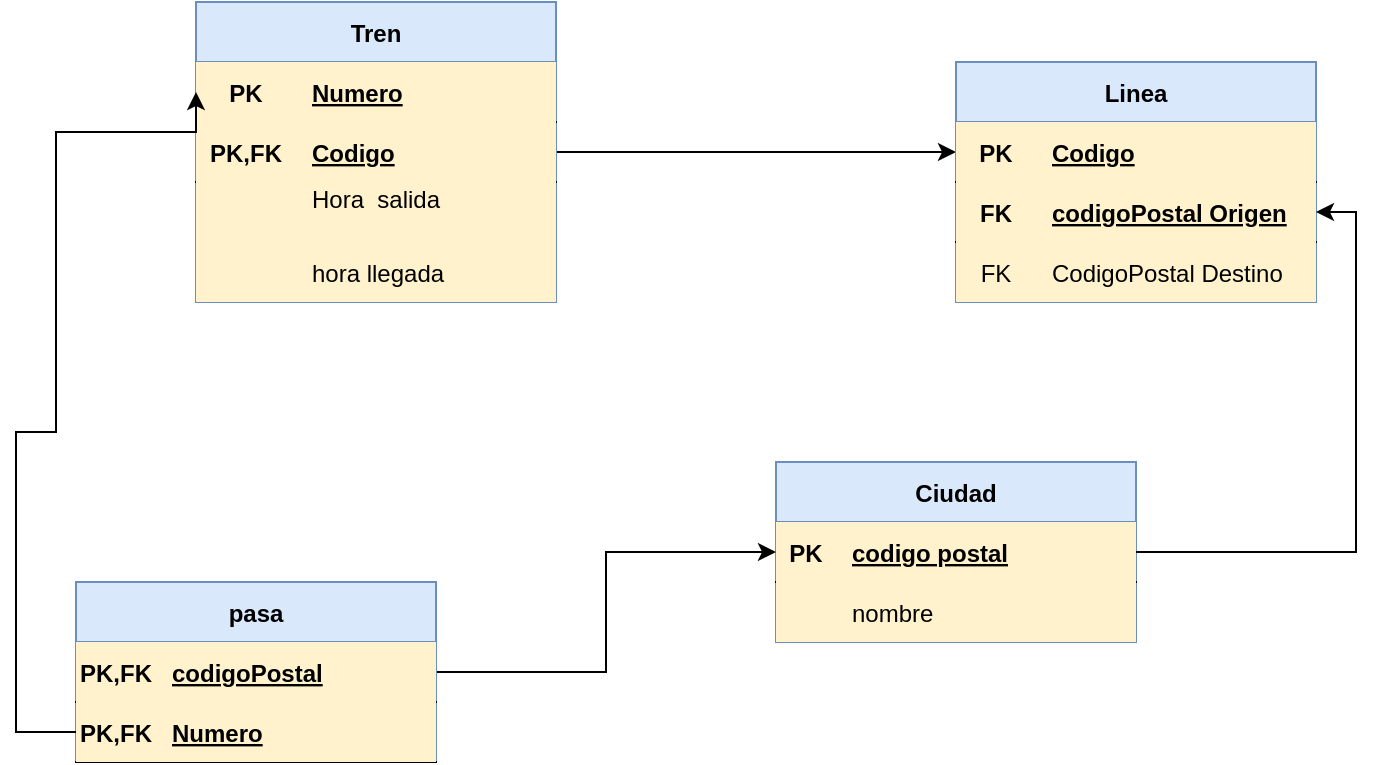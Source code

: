 <mxfile version="20.6.0" type="device"><diagram id="R2lEEEUBdFMjLlhIrx00" name="Page-1"><mxGraphModel dx="1038" dy="579" grid="1" gridSize="10" guides="1" tooltips="1" connect="1" arrows="1" fold="1" page="1" pageScale="1" pageWidth="850" pageHeight="1100" math="0" shadow="0" extFonts="Permanent Marker^https://fonts.googleapis.com/css?family=Permanent+Marker"><root><mxCell id="0"/><mxCell id="1" parent="0"/><mxCell id="i1Px5c_fvmQlWHDZ04qq-43" style="edgeStyle=orthogonalEdgeStyle;rounded=0;orthogonalLoop=1;jettySize=auto;html=1;entryX=0;entryY=0.5;entryDx=0;entryDy=0;" parent="1" source="i1Px5c_fvmQlWHDZ04qq-1" target="i1Px5c_fvmQlWHDZ04qq-15" edge="1"><mxGeometry relative="1" as="geometry"/></mxCell><mxCell id="i1Px5c_fvmQlWHDZ04qq-1" value="Tren" style="shape=table;startSize=30;container=1;collapsible=1;childLayout=tableLayout;fixedRows=1;rowLines=0;fontStyle=1;align=center;resizeLast=1;fillColor=#dae8fc;strokeColor=#6c8ebf;" parent="1" vertex="1"><mxGeometry x="120" y="90" width="180" height="150" as="geometry"/></mxCell><mxCell id="i1Px5c_fvmQlWHDZ04qq-2" value="" style="shape=tableRow;horizontal=0;startSize=0;swimlaneHead=0;swimlaneBody=0;fillColor=none;collapsible=0;dropTarget=0;points=[[0,0.5],[1,0.5]];portConstraint=eastwest;top=0;left=0;right=0;bottom=1;" parent="i1Px5c_fvmQlWHDZ04qq-1" vertex="1"><mxGeometry y="30" width="180" height="30" as="geometry"/></mxCell><mxCell id="i1Px5c_fvmQlWHDZ04qq-3" value="PK" style="shape=partialRectangle;connectable=0;fillColor=#fff2cc;top=0;left=0;bottom=0;right=0;fontStyle=1;overflow=hidden;strokeColor=#d6b656;" parent="i1Px5c_fvmQlWHDZ04qq-2" vertex="1"><mxGeometry width="50" height="30" as="geometry"><mxRectangle width="50" height="30" as="alternateBounds"/></mxGeometry></mxCell><mxCell id="i1Px5c_fvmQlWHDZ04qq-4" value="Numero" style="shape=partialRectangle;connectable=0;fillColor=#fff2cc;top=0;left=0;bottom=0;right=0;align=left;spacingLeft=6;fontStyle=5;overflow=hidden;strokeColor=#d6b656;" parent="i1Px5c_fvmQlWHDZ04qq-2" vertex="1"><mxGeometry x="50" width="130" height="30" as="geometry"><mxRectangle width="130" height="30" as="alternateBounds"/></mxGeometry></mxCell><mxCell id="i1Px5c_fvmQlWHDZ04qq-40" value="" style="shape=tableRow;horizontal=0;startSize=0;swimlaneHead=0;swimlaneBody=0;fillColor=none;collapsible=0;dropTarget=0;points=[[0,0.5],[1,0.5]];portConstraint=eastwest;top=0;left=0;right=0;bottom=1;" parent="i1Px5c_fvmQlWHDZ04qq-1" vertex="1"><mxGeometry y="60" width="180" height="30" as="geometry"/></mxCell><mxCell id="i1Px5c_fvmQlWHDZ04qq-41" value="PK,FK" style="shape=partialRectangle;connectable=0;fillColor=#fff2cc;top=0;left=0;bottom=0;right=0;fontStyle=1;overflow=hidden;strokeColor=#d6b656;" parent="i1Px5c_fvmQlWHDZ04qq-40" vertex="1"><mxGeometry width="50" height="30" as="geometry"><mxRectangle width="50" height="30" as="alternateBounds"/></mxGeometry></mxCell><mxCell id="i1Px5c_fvmQlWHDZ04qq-42" value="Codigo" style="shape=partialRectangle;connectable=0;fillColor=#fff2cc;top=0;left=0;bottom=0;right=0;align=left;spacingLeft=6;fontStyle=5;overflow=hidden;strokeColor=#d6b656;" parent="i1Px5c_fvmQlWHDZ04qq-40" vertex="1"><mxGeometry x="50" width="130" height="30" as="geometry"><mxRectangle width="130" height="30" as="alternateBounds"/></mxGeometry></mxCell><mxCell id="i1Px5c_fvmQlWHDZ04qq-5" value="" style="shape=tableRow;horizontal=0;startSize=0;swimlaneHead=0;swimlaneBody=0;fillColor=none;collapsible=0;dropTarget=0;points=[[0,0.5],[1,0.5]];portConstraint=eastwest;top=0;left=0;right=0;bottom=0;" parent="i1Px5c_fvmQlWHDZ04qq-1" vertex="1"><mxGeometry y="90" width="180" height="30" as="geometry"/></mxCell><mxCell id="i1Px5c_fvmQlWHDZ04qq-6" value="" style="shape=partialRectangle;connectable=0;fillColor=#fff2cc;top=0;left=0;bottom=0;right=0;editable=1;overflow=hidden;strokeColor=#d6b656;" parent="i1Px5c_fvmQlWHDZ04qq-5" vertex="1"><mxGeometry width="50" height="30" as="geometry"><mxRectangle width="50" height="30" as="alternateBounds"/></mxGeometry></mxCell><mxCell id="i1Px5c_fvmQlWHDZ04qq-7" value="Hora  salida&#10;" style="shape=partialRectangle;connectable=0;fillColor=#fff2cc;top=0;left=0;bottom=0;right=0;align=left;spacingLeft=6;overflow=hidden;strokeColor=#d6b656;" parent="i1Px5c_fvmQlWHDZ04qq-5" vertex="1"><mxGeometry x="50" width="130" height="30" as="geometry"><mxRectangle width="130" height="30" as="alternateBounds"/></mxGeometry></mxCell><mxCell id="i1Px5c_fvmQlWHDZ04qq-8" value="" style="shape=tableRow;horizontal=0;startSize=0;swimlaneHead=0;swimlaneBody=0;fillColor=none;collapsible=0;dropTarget=0;points=[[0,0.5],[1,0.5]];portConstraint=eastwest;top=0;left=0;right=0;bottom=0;" parent="i1Px5c_fvmQlWHDZ04qq-1" vertex="1"><mxGeometry y="120" width="180" height="30" as="geometry"/></mxCell><mxCell id="i1Px5c_fvmQlWHDZ04qq-9" value="" style="shape=partialRectangle;connectable=0;fillColor=#fff2cc;top=0;left=0;bottom=0;right=0;editable=1;overflow=hidden;strokeColor=#d6b656;" parent="i1Px5c_fvmQlWHDZ04qq-8" vertex="1"><mxGeometry width="50" height="30" as="geometry"><mxRectangle width="50" height="30" as="alternateBounds"/></mxGeometry></mxCell><mxCell id="i1Px5c_fvmQlWHDZ04qq-10" value="hora llegada" style="shape=partialRectangle;connectable=0;fillColor=#fff2cc;top=0;left=0;bottom=0;right=0;align=left;spacingLeft=6;overflow=hidden;strokeColor=#d6b656;" parent="i1Px5c_fvmQlWHDZ04qq-8" vertex="1"><mxGeometry x="50" width="130" height="30" as="geometry"><mxRectangle width="130" height="30" as="alternateBounds"/></mxGeometry></mxCell><mxCell id="i1Px5c_fvmQlWHDZ04qq-14" value="Linea" style="shape=table;startSize=30;container=1;collapsible=1;childLayout=tableLayout;fixedRows=1;rowLines=0;fontStyle=1;align=center;resizeLast=1;fillColor=#dae8fc;strokeColor=#6c8ebf;" parent="1" vertex="1"><mxGeometry x="500" y="120" width="180" height="120" as="geometry"/></mxCell><mxCell id="i1Px5c_fvmQlWHDZ04qq-15" value="" style="shape=tableRow;horizontal=0;startSize=0;swimlaneHead=0;swimlaneBody=0;fillColor=none;collapsible=0;dropTarget=0;points=[[0,0.5],[1,0.5]];portConstraint=eastwest;top=0;left=0;right=0;bottom=1;" parent="i1Px5c_fvmQlWHDZ04qq-14" vertex="1"><mxGeometry y="30" width="180" height="30" as="geometry"/></mxCell><mxCell id="i1Px5c_fvmQlWHDZ04qq-16" value="PK" style="shape=partialRectangle;connectable=0;fillColor=#fff2cc;top=0;left=0;bottom=0;right=0;fontStyle=1;overflow=hidden;strokeColor=#d6b656;" parent="i1Px5c_fvmQlWHDZ04qq-15" vertex="1"><mxGeometry width="40" height="30" as="geometry"><mxRectangle width="40" height="30" as="alternateBounds"/></mxGeometry></mxCell><mxCell id="i1Px5c_fvmQlWHDZ04qq-17" value="Codigo" style="shape=partialRectangle;connectable=0;fillColor=#fff2cc;top=0;left=0;bottom=0;right=0;align=left;spacingLeft=6;fontStyle=5;overflow=hidden;strokeColor=#d6b656;" parent="i1Px5c_fvmQlWHDZ04qq-15" vertex="1"><mxGeometry x="40" width="140" height="30" as="geometry"><mxRectangle width="140" height="30" as="alternateBounds"/></mxGeometry></mxCell><mxCell id="i1Px5c_fvmQlWHDZ04qq-78" value="" style="shape=tableRow;horizontal=0;startSize=0;swimlaneHead=0;swimlaneBody=0;fillColor=none;collapsible=0;dropTarget=0;points=[[0,0.5],[1,0.5]];portConstraint=eastwest;top=0;left=0;right=0;bottom=1;" parent="i1Px5c_fvmQlWHDZ04qq-14" vertex="1"><mxGeometry y="60" width="180" height="30" as="geometry"/></mxCell><mxCell id="i1Px5c_fvmQlWHDZ04qq-79" value="FK" style="shape=partialRectangle;connectable=0;fillColor=#fff2cc;top=0;left=0;bottom=0;right=0;fontStyle=1;overflow=hidden;strokeColor=#d6b656;" parent="i1Px5c_fvmQlWHDZ04qq-78" vertex="1"><mxGeometry width="40" height="30" as="geometry"><mxRectangle width="40" height="30" as="alternateBounds"/></mxGeometry></mxCell><mxCell id="i1Px5c_fvmQlWHDZ04qq-80" value="codigoPostal Origen" style="shape=partialRectangle;connectable=0;fillColor=#fff2cc;top=0;left=0;bottom=0;right=0;align=left;spacingLeft=6;fontStyle=5;overflow=hidden;strokeColor=#d6b656;" parent="i1Px5c_fvmQlWHDZ04qq-78" vertex="1"><mxGeometry x="40" width="140" height="30" as="geometry"><mxRectangle width="140" height="30" as="alternateBounds"/></mxGeometry></mxCell><mxCell id="i1Px5c_fvmQlWHDZ04qq-18" value="" style="shape=tableRow;horizontal=0;startSize=0;swimlaneHead=0;swimlaneBody=0;fillColor=none;collapsible=0;dropTarget=0;points=[[0,0.5],[1,0.5]];portConstraint=eastwest;top=0;left=0;right=0;bottom=0;" parent="i1Px5c_fvmQlWHDZ04qq-14" vertex="1"><mxGeometry y="90" width="180" height="30" as="geometry"/></mxCell><mxCell id="i1Px5c_fvmQlWHDZ04qq-19" value="FK" style="shape=partialRectangle;connectable=0;fillColor=#fff2cc;top=0;left=0;bottom=0;right=0;editable=1;overflow=hidden;strokeColor=#d6b656;" parent="i1Px5c_fvmQlWHDZ04qq-18" vertex="1"><mxGeometry width="40" height="30" as="geometry"><mxRectangle width="40" height="30" as="alternateBounds"/></mxGeometry></mxCell><mxCell id="i1Px5c_fvmQlWHDZ04qq-20" value="CodigoPostal Destino" style="shape=partialRectangle;connectable=0;fillColor=#fff2cc;top=0;left=0;bottom=0;right=0;align=left;spacingLeft=6;overflow=hidden;strokeColor=#d6b656;" parent="i1Px5c_fvmQlWHDZ04qq-18" vertex="1"><mxGeometry x="40" width="140" height="30" as="geometry"><mxRectangle width="140" height="30" as="alternateBounds"/></mxGeometry></mxCell><mxCell id="i1Px5c_fvmQlWHDZ04qq-27" value="Ciudad" style="shape=table;startSize=30;container=1;collapsible=1;childLayout=tableLayout;fixedRows=1;rowLines=0;fontStyle=1;align=center;resizeLast=1;fillColor=#dae8fc;strokeColor=#6c8ebf;" parent="1" vertex="1"><mxGeometry x="410" y="320" width="180" height="90" as="geometry"/></mxCell><mxCell id="i1Px5c_fvmQlWHDZ04qq-28" value="" style="shape=tableRow;horizontal=0;startSize=0;swimlaneHead=0;swimlaneBody=0;fillColor=none;collapsible=0;dropTarget=0;points=[[0,0.5],[1,0.5]];portConstraint=eastwest;top=0;left=0;right=0;bottom=1;" parent="i1Px5c_fvmQlWHDZ04qq-27" vertex="1"><mxGeometry y="30" width="180" height="30" as="geometry"/></mxCell><mxCell id="i1Px5c_fvmQlWHDZ04qq-29" value="PK" style="shape=partialRectangle;connectable=0;fillColor=#fff2cc;top=0;left=0;bottom=0;right=0;fontStyle=1;overflow=hidden;strokeColor=#d6b656;" parent="i1Px5c_fvmQlWHDZ04qq-28" vertex="1"><mxGeometry width="30" height="30" as="geometry"><mxRectangle width="30" height="30" as="alternateBounds"/></mxGeometry></mxCell><mxCell id="i1Px5c_fvmQlWHDZ04qq-30" value="codigo postal" style="shape=partialRectangle;connectable=0;fillColor=#fff2cc;top=0;left=0;bottom=0;right=0;align=left;spacingLeft=6;fontStyle=5;overflow=hidden;strokeColor=#d6b656;" parent="i1Px5c_fvmQlWHDZ04qq-28" vertex="1"><mxGeometry x="30" width="150" height="30" as="geometry"><mxRectangle width="150" height="30" as="alternateBounds"/></mxGeometry></mxCell><mxCell id="i1Px5c_fvmQlWHDZ04qq-31" value="" style="shape=tableRow;horizontal=0;startSize=0;swimlaneHead=0;swimlaneBody=0;fillColor=none;collapsible=0;dropTarget=0;points=[[0,0.5],[1,0.5]];portConstraint=eastwest;top=0;left=0;right=0;bottom=0;" parent="i1Px5c_fvmQlWHDZ04qq-27" vertex="1"><mxGeometry y="60" width="180" height="30" as="geometry"/></mxCell><mxCell id="i1Px5c_fvmQlWHDZ04qq-32" value="" style="shape=partialRectangle;connectable=0;fillColor=#fff2cc;top=0;left=0;bottom=0;right=0;editable=1;overflow=hidden;strokeColor=#d6b656;" parent="i1Px5c_fvmQlWHDZ04qq-31" vertex="1"><mxGeometry width="30" height="30" as="geometry"><mxRectangle width="30" height="30" as="alternateBounds"/></mxGeometry></mxCell><mxCell id="i1Px5c_fvmQlWHDZ04qq-33" value="nombre" style="shape=partialRectangle;connectable=0;fillColor=#fff2cc;top=0;left=0;bottom=0;right=0;align=left;spacingLeft=6;overflow=hidden;strokeColor=#d6b656;" parent="i1Px5c_fvmQlWHDZ04qq-31" vertex="1"><mxGeometry x="30" width="150" height="30" as="geometry"><mxRectangle width="150" height="30" as="alternateBounds"/></mxGeometry></mxCell><mxCell id="i1Px5c_fvmQlWHDZ04qq-76" style="edgeStyle=orthogonalEdgeStyle;rounded=0;orthogonalLoop=1;jettySize=auto;html=1;entryX=0;entryY=0.5;entryDx=0;entryDy=0;" parent="1" source="i1Px5c_fvmQlWHDZ04qq-46" target="i1Px5c_fvmQlWHDZ04qq-28" edge="1"><mxGeometry relative="1" as="geometry"/></mxCell><mxCell id="i1Px5c_fvmQlWHDZ04qq-46" value="pasa" style="shape=table;startSize=30;container=1;collapsible=1;childLayout=tableLayout;fixedRows=1;rowLines=0;fontStyle=1;align=center;resizeLast=1;fillColor=#dae8fc;strokeColor=#6c8ebf;" parent="1" vertex="1"><mxGeometry x="60" y="380" width="180" height="90" as="geometry"/></mxCell><mxCell id="i1Px5c_fvmQlWHDZ04qq-47" value="" style="shape=tableRow;horizontal=0;startSize=0;swimlaneHead=0;swimlaneBody=0;fillColor=none;collapsible=0;dropTarget=0;points=[[0,0.5],[1,0.5]];portConstraint=eastwest;top=0;left=0;right=0;bottom=1;" parent="i1Px5c_fvmQlWHDZ04qq-46" vertex="1"><mxGeometry y="30" width="180" height="30" as="geometry"/></mxCell><mxCell id="i1Px5c_fvmQlWHDZ04qq-48" value="PK,FK" style="shape=partialRectangle;connectable=0;fillColor=#fff2cc;top=0;left=0;bottom=0;right=0;fontStyle=1;overflow=hidden;strokeColor=#d6b656;" parent="i1Px5c_fvmQlWHDZ04qq-47" vertex="1"><mxGeometry width="40" height="30" as="geometry"><mxRectangle width="40" height="30" as="alternateBounds"/></mxGeometry></mxCell><mxCell id="i1Px5c_fvmQlWHDZ04qq-49" value="codigoPostal" style="shape=partialRectangle;connectable=0;fillColor=#fff2cc;top=0;left=0;bottom=0;right=0;align=left;spacingLeft=6;fontStyle=5;overflow=hidden;strokeColor=#d6b656;" parent="i1Px5c_fvmQlWHDZ04qq-47" vertex="1"><mxGeometry x="40" width="140" height="30" as="geometry"><mxRectangle width="140" height="30" as="alternateBounds"/></mxGeometry></mxCell><mxCell id="i1Px5c_fvmQlWHDZ04qq-59" value="" style="shape=tableRow;horizontal=0;startSize=0;swimlaneHead=0;swimlaneBody=0;fillColor=none;collapsible=0;dropTarget=0;points=[[0,0.5],[1,0.5]];portConstraint=eastwest;top=0;left=0;right=0;bottom=1;" parent="i1Px5c_fvmQlWHDZ04qq-46" vertex="1"><mxGeometry y="60" width="180" height="30" as="geometry"/></mxCell><mxCell id="i1Px5c_fvmQlWHDZ04qq-60" value="PK,FK" style="shape=partialRectangle;connectable=0;fillColor=#fff2cc;top=0;left=0;bottom=0;right=0;fontStyle=1;overflow=hidden;strokeColor=#d6b656;" parent="i1Px5c_fvmQlWHDZ04qq-59" vertex="1"><mxGeometry width="40" height="30" as="geometry"><mxRectangle width="40" height="30" as="alternateBounds"/></mxGeometry></mxCell><mxCell id="i1Px5c_fvmQlWHDZ04qq-61" value="Numero" style="shape=partialRectangle;connectable=0;fillColor=#fff2cc;top=0;left=0;bottom=0;right=0;align=left;spacingLeft=6;fontStyle=5;overflow=hidden;strokeColor=#d6b656;" parent="i1Px5c_fvmQlWHDZ04qq-59" vertex="1"><mxGeometry x="40" width="140" height="30" as="geometry"><mxRectangle width="140" height="30" as="alternateBounds"/></mxGeometry></mxCell><mxCell id="i1Px5c_fvmQlWHDZ04qq-77" style="edgeStyle=orthogonalEdgeStyle;rounded=0;orthogonalLoop=1;jettySize=auto;html=1;entryX=0;entryY=0.5;entryDx=0;entryDy=0;" parent="1" source="i1Px5c_fvmQlWHDZ04qq-59" target="i1Px5c_fvmQlWHDZ04qq-2" edge="1"><mxGeometry relative="1" as="geometry"><Array as="points"><mxPoint x="30" y="455"/><mxPoint x="30" y="305"/><mxPoint x="50" y="305"/><mxPoint x="50" y="155"/></Array></mxGeometry></mxCell><mxCell id="i1Px5c_fvmQlWHDZ04qq-81" style="edgeStyle=orthogonalEdgeStyle;rounded=0;orthogonalLoop=1;jettySize=auto;html=1;entryX=1;entryY=0.5;entryDx=0;entryDy=0;" parent="1" source="i1Px5c_fvmQlWHDZ04qq-28" target="i1Px5c_fvmQlWHDZ04qq-78" edge="1"><mxGeometry relative="1" as="geometry"/></mxCell></root></mxGraphModel></diagram></mxfile>